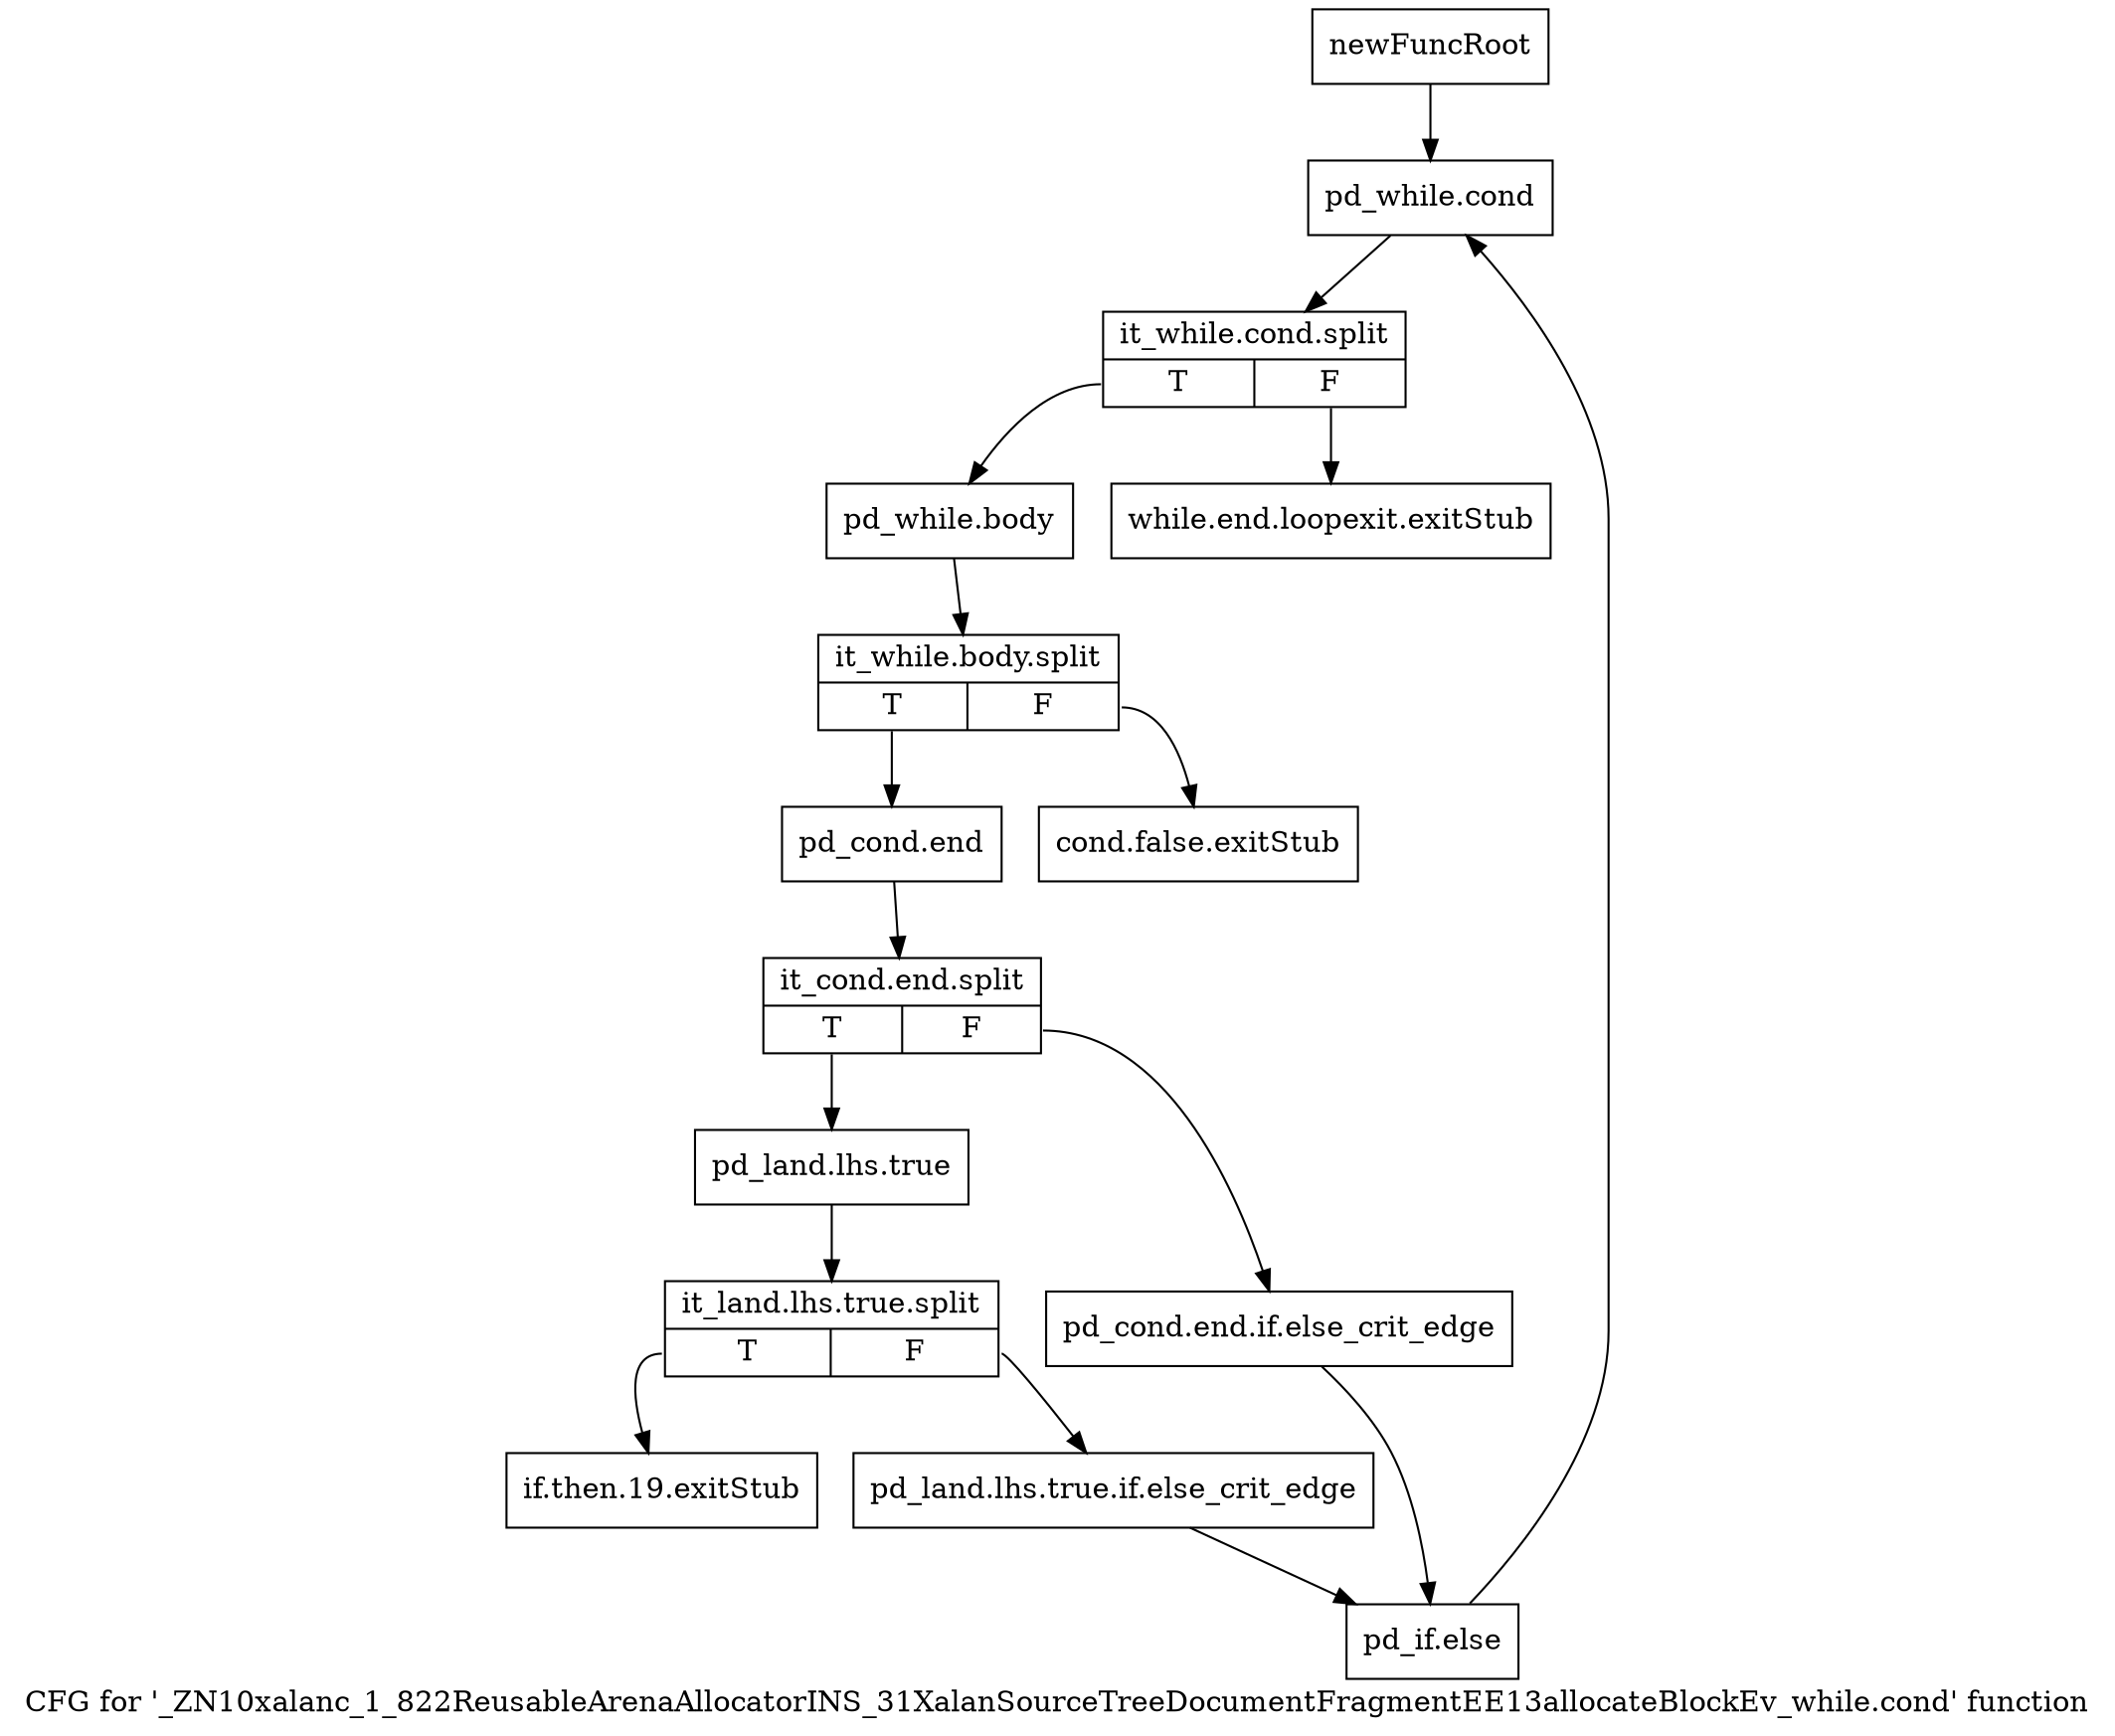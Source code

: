 digraph "CFG for '_ZN10xalanc_1_822ReusableArenaAllocatorINS_31XalanSourceTreeDocumentFragmentEE13allocateBlockEv_while.cond' function" {
	label="CFG for '_ZN10xalanc_1_822ReusableArenaAllocatorINS_31XalanSourceTreeDocumentFragmentEE13allocateBlockEv_while.cond' function";

	Node0x83d9060 [shape=record,label="{newFuncRoot}"];
	Node0x83d9060 -> Node0x83ea090;
	Node0x83e9fa0 [shape=record,label="{while.end.loopexit.exitStub}"];
	Node0x83e9ff0 [shape=record,label="{cond.false.exitStub}"];
	Node0x83ea040 [shape=record,label="{if.then.19.exitStub}"];
	Node0x83ea090 [shape=record,label="{pd_while.cond}"];
	Node0x83ea090 -> Node0xd1bf060;
	Node0xd1bf060 [shape=record,label="{it_while.cond.split|{<s0>T|<s1>F}}"];
	Node0xd1bf060:s0 -> Node0x83ea0e0;
	Node0xd1bf060:s1 -> Node0x83e9fa0;
	Node0x83ea0e0 [shape=record,label="{pd_while.body}"];
	Node0x83ea0e0 -> Node0xd1089d0;
	Node0xd1089d0 [shape=record,label="{it_while.body.split|{<s0>T|<s1>F}}"];
	Node0xd1089d0:s0 -> Node0x83ea130;
	Node0xd1089d0:s1 -> Node0x83e9ff0;
	Node0x83ea130 [shape=record,label="{pd_cond.end}"];
	Node0x83ea130 -> Node0xd1c4940;
	Node0xd1c4940 [shape=record,label="{it_cond.end.split|{<s0>T|<s1>F}}"];
	Node0xd1c4940:s0 -> Node0x83ea1d0;
	Node0xd1c4940:s1 -> Node0x83ea180;
	Node0x83ea180 [shape=record,label="{pd_cond.end.if.else_crit_edge}"];
	Node0x83ea180 -> Node0x83ea270;
	Node0x83ea1d0 [shape=record,label="{pd_land.lhs.true}"];
	Node0x83ea1d0 -> Node0xd1bf0b0;
	Node0xd1bf0b0 [shape=record,label="{it_land.lhs.true.split|{<s0>T|<s1>F}}"];
	Node0xd1bf0b0:s0 -> Node0x83ea040;
	Node0xd1bf0b0:s1 -> Node0x83ea220;
	Node0x83ea220 [shape=record,label="{pd_land.lhs.true.if.else_crit_edge}"];
	Node0x83ea220 -> Node0x83ea270;
	Node0x83ea270 [shape=record,label="{pd_if.else}"];
	Node0x83ea270 -> Node0x83ea090;
}
